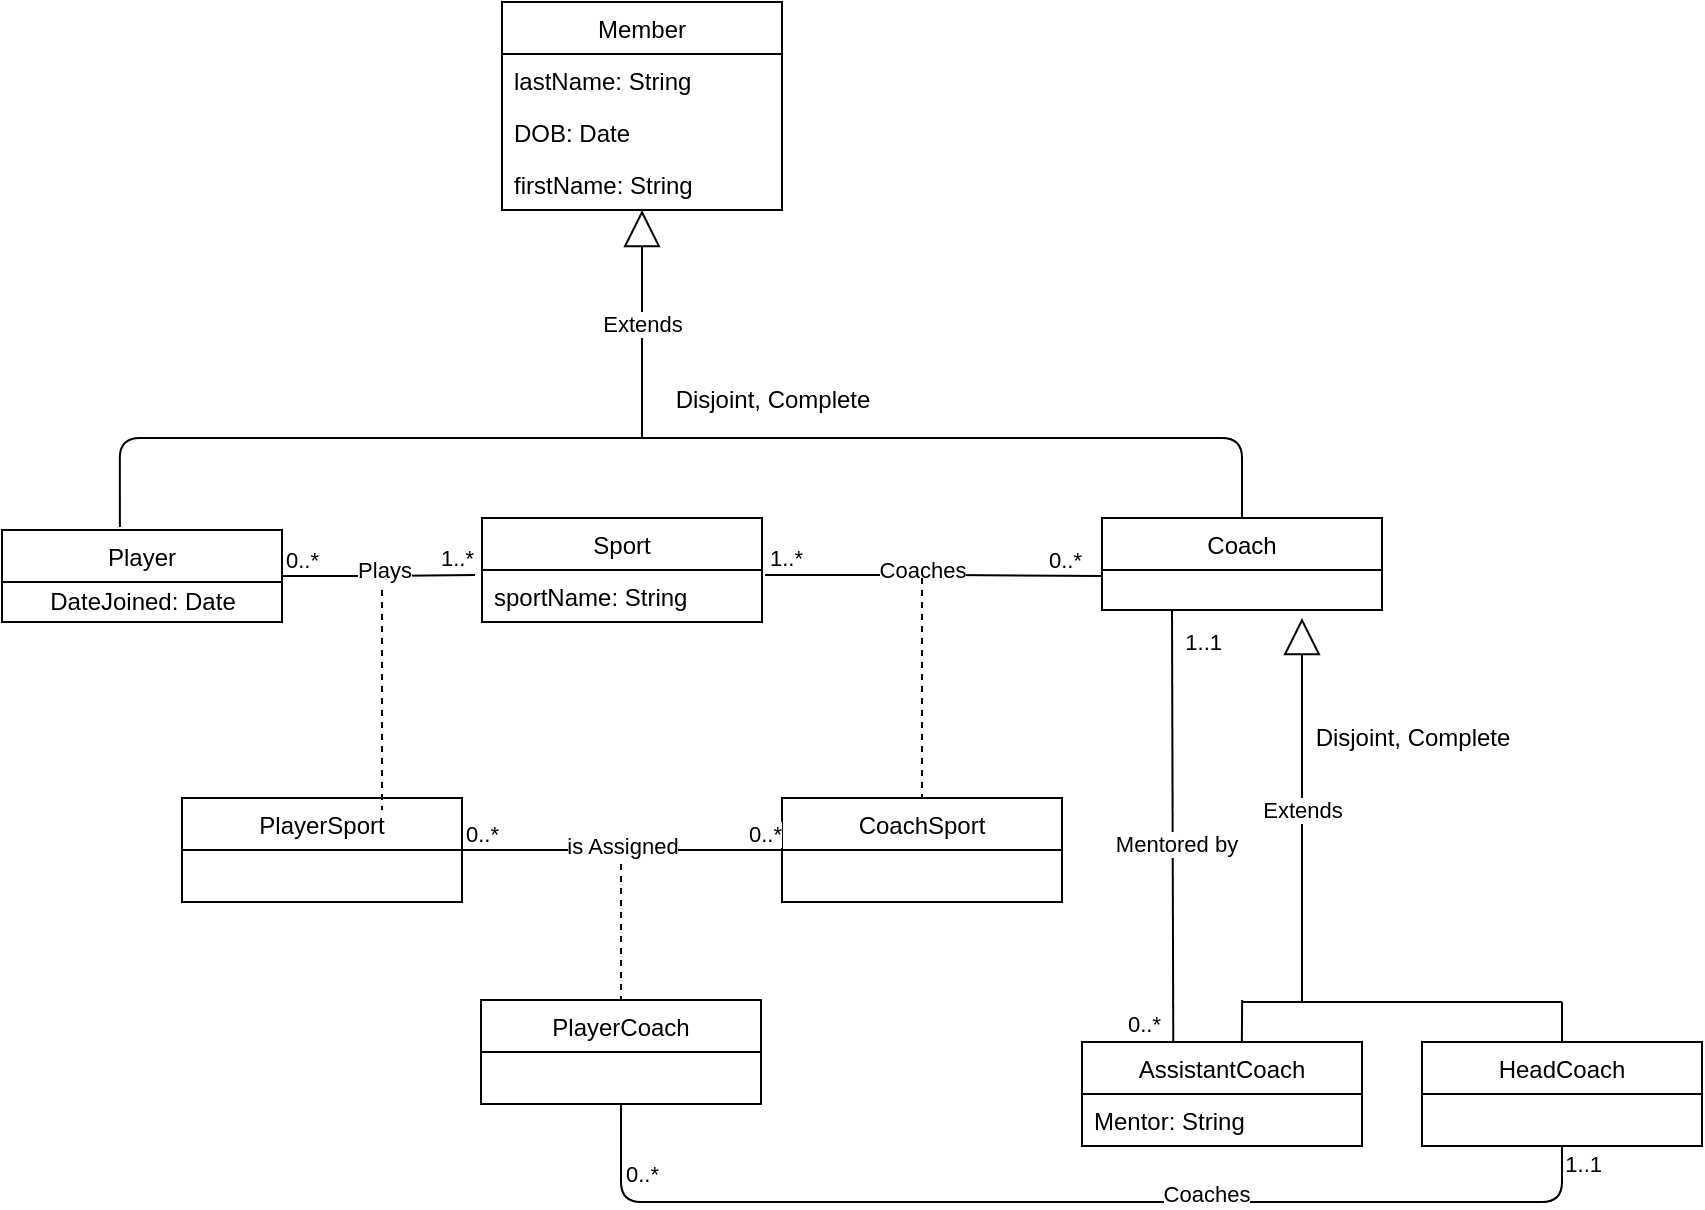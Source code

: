 <mxfile version="14.8.3" type="device" pages="2"><diagram id="JBbuw2YpMCvFYyQPXxIi" name="UML"><mxGraphModel dx="1278" dy="3821" grid="1" gridSize="10" guides="1" tooltips="1" connect="1" arrows="1" fold="1" page="1" pageScale="1" pageWidth="850" pageHeight="1100" math="0" shadow="0"><root><mxCell id="0"/><mxCell id="1" parent="0"/><mxCell id="IirYnTzLugxbwCQY44t2-1" value="Member" style="swimlane;fontStyle=0;childLayout=stackLayout;horizontal=1;startSize=26;fillColor=none;horizontalStack=0;resizeParent=1;resizeParentMax=0;resizeLast=0;collapsible=1;marginBottom=0;" parent="1" vertex="1"><mxGeometry x="250" y="-3300" width="140" height="104" as="geometry"/></mxCell><mxCell id="IirYnTzLugxbwCQY44t2-2" value="lastName: String" style="text;strokeColor=none;fillColor=none;align=left;verticalAlign=top;spacingLeft=4;spacingRight=4;overflow=hidden;rotatable=0;points=[[0,0.5],[1,0.5]];portConstraint=eastwest;" parent="IirYnTzLugxbwCQY44t2-1" vertex="1"><mxGeometry y="26" width="140" height="26" as="geometry"/></mxCell><mxCell id="IirYnTzLugxbwCQY44t2-4" value="DOB: Date" style="text;strokeColor=none;fillColor=none;align=left;verticalAlign=top;spacingLeft=4;spacingRight=4;overflow=hidden;rotatable=0;points=[[0,0.5],[1,0.5]];portConstraint=eastwest;" parent="IirYnTzLugxbwCQY44t2-1" vertex="1"><mxGeometry y="52" width="140" height="26" as="geometry"/></mxCell><mxCell id="IirYnTzLugxbwCQY44t2-3" value="firstName: String" style="text;strokeColor=none;fillColor=none;align=left;verticalAlign=top;spacingLeft=4;spacingRight=4;overflow=hidden;rotatable=0;points=[[0,0.5],[1,0.5]];portConstraint=eastwest;" parent="IirYnTzLugxbwCQY44t2-1" vertex="1"><mxGeometry y="78" width="140" height="26" as="geometry"/></mxCell><mxCell id="IirYnTzLugxbwCQY44t2-5" value="Extends" style="endArrow=block;endSize=16;endFill=0;html=1;" parent="1" edge="1"><mxGeometry width="160" relative="1" as="geometry"><mxPoint x="320" y="-3082" as="sourcePoint"/><mxPoint x="320" y="-3196" as="targetPoint"/></mxGeometry></mxCell><mxCell id="IirYnTzLugxbwCQY44t2-6" value="Disjoint, Complete" style="text;html=1;align=center;verticalAlign=middle;resizable=0;points=[];autosize=1;strokeColor=none;" parent="1" vertex="1"><mxGeometry x="330" y="-3111" width="110" height="20" as="geometry"/></mxCell><mxCell id="IirYnTzLugxbwCQY44t2-7" value="Player" style="swimlane;fontStyle=0;childLayout=stackLayout;horizontal=1;startSize=26;fillColor=none;horizontalStack=0;resizeParent=1;resizeParentMax=0;resizeLast=0;collapsible=1;marginBottom=0;" parent="1" vertex="1"><mxGeometry y="-3036" width="140" height="46" as="geometry"/></mxCell><mxCell id="IirYnTzLugxbwCQY44t2-8" value="DateJoined: Date" style="text;html=1;align=center;verticalAlign=middle;resizable=0;points=[];autosize=1;" parent="IirYnTzLugxbwCQY44t2-7" vertex="1"><mxGeometry y="26" width="140" height="20" as="geometry"/></mxCell><mxCell id="IirYnTzLugxbwCQY44t2-9" value="Coach" style="swimlane;fontStyle=0;childLayout=stackLayout;horizontal=1;startSize=26;fillColor=none;horizontalStack=0;resizeParent=1;resizeParentMax=0;resizeLast=0;collapsible=1;marginBottom=0;" parent="1" vertex="1"><mxGeometry x="550" y="-3042" width="140" height="46" as="geometry"/></mxCell><mxCell id="IirYnTzLugxbwCQY44t2-10" value="AssistantCoach" style="swimlane;fontStyle=0;childLayout=stackLayout;horizontal=1;startSize=26;fillColor=none;horizontalStack=0;resizeParent=1;resizeParentMax=0;resizeLast=0;collapsible=1;marginBottom=0;" parent="1" vertex="1"><mxGeometry x="540" y="-2780" width="140" height="52" as="geometry"><mxRectangle x="540" y="-2750" width="120" height="26" as="alternateBounds"/></mxGeometry></mxCell><mxCell id="IirYnTzLugxbwCQY44t2-11" value="Mentor: String" style="text;strokeColor=none;fillColor=none;align=left;verticalAlign=top;spacingLeft=4;spacingRight=4;overflow=hidden;rotatable=0;points=[[0,0.5],[1,0.5]];portConstraint=eastwest;" parent="IirYnTzLugxbwCQY44t2-10" vertex="1"><mxGeometry y="26" width="140" height="26" as="geometry"/></mxCell><mxCell id="IirYnTzLugxbwCQY44t2-17" value="" style="endArrow=none;html=1;edgeStyle=orthogonalEdgeStyle;entryX=0.5;entryY=0;entryDx=0;entryDy=0;exitX=0.421;exitY=-0.032;exitDx=0;exitDy=0;exitPerimeter=0;" parent="1" source="IirYnTzLugxbwCQY44t2-7" target="IirYnTzLugxbwCQY44t2-9" edge="1"><mxGeometry relative="1" as="geometry"><mxPoint x="220" y="-3082" as="sourcePoint"/><mxPoint x="380" y="-3082" as="targetPoint"/><Array as="points"><mxPoint x="59" y="-3082"/><mxPoint x="620" y="-3082"/></Array></mxGeometry></mxCell><mxCell id="IirYnTzLugxbwCQY44t2-20" value="Sport" style="swimlane;fontStyle=0;childLayout=stackLayout;horizontal=1;startSize=26;fillColor=none;horizontalStack=0;resizeParent=1;resizeParentMax=0;resizeLast=0;collapsible=1;marginBottom=0;" parent="1" vertex="1"><mxGeometry x="240" y="-3042" width="140" height="52" as="geometry"/></mxCell><mxCell id="IirYnTzLugxbwCQY44t2-23" value="sportName: String" style="text;strokeColor=none;fillColor=none;align=left;verticalAlign=top;spacingLeft=4;spacingRight=4;overflow=hidden;rotatable=0;points=[[0,0.5],[1,0.5]];portConstraint=eastwest;" parent="IirYnTzLugxbwCQY44t2-20" vertex="1"><mxGeometry y="26" width="140" height="26" as="geometry"/></mxCell><mxCell id="IirYnTzLugxbwCQY44t2-24" value="" style="endArrow=none;html=1;edgeStyle=orthogonalEdgeStyle;exitX=1;exitY=0.5;exitDx=0;exitDy=0;entryX=-0.025;entryY=0.096;entryDx=0;entryDy=0;entryPerimeter=0;" parent="1" source="IirYnTzLugxbwCQY44t2-7" target="IirYnTzLugxbwCQY44t2-23" edge="1"><mxGeometry relative="1" as="geometry"><mxPoint x="80" y="-3002" as="sourcePoint"/><mxPoint x="240" y="-3002" as="targetPoint"/></mxGeometry></mxCell><mxCell id="IirYnTzLugxbwCQY44t2-25" value="0..*" style="edgeLabel;resizable=0;html=1;align=left;verticalAlign=bottom;" parent="IirYnTzLugxbwCQY44t2-24" connectable="0" vertex="1"><mxGeometry x="-1" relative="1" as="geometry"/></mxCell><mxCell id="IirYnTzLugxbwCQY44t2-26" value="1..*" style="edgeLabel;resizable=0;html=1;align=right;verticalAlign=bottom;" parent="IirYnTzLugxbwCQY44t2-24" connectable="0" vertex="1"><mxGeometry x="1" relative="1" as="geometry"/></mxCell><mxCell id="IirYnTzLugxbwCQY44t2-27" value="Plays" style="edgeLabel;html=1;align=center;verticalAlign=middle;resizable=0;points=[];" parent="IirYnTzLugxbwCQY44t2-24" vertex="1" connectable="0"><mxGeometry x="-0.169" y="-2" relative="1" as="geometry"><mxPoint x="10" y="-5" as="offset"/></mxGeometry></mxCell><mxCell id="IirYnTzLugxbwCQY44t2-28" value="" style="endArrow=none;html=1;edgeStyle=orthogonalEdgeStyle;exitX=1.011;exitY=0.096;exitDx=0;exitDy=0;exitPerimeter=0;" parent="1" source="IirYnTzLugxbwCQY44t2-23" edge="1"><mxGeometry relative="1" as="geometry"><mxPoint x="380" y="-3017.5" as="sourcePoint"/><mxPoint x="550" y="-3013" as="targetPoint"/><Array as="points"><mxPoint x="465" y="-3013"/><mxPoint x="550" y="-3013"/></Array></mxGeometry></mxCell><mxCell id="IirYnTzLugxbwCQY44t2-29" value="1..*" style="edgeLabel;resizable=0;html=1;align=left;verticalAlign=bottom;" parent="IirYnTzLugxbwCQY44t2-28" connectable="0" vertex="1"><mxGeometry x="-1" relative="1" as="geometry"/></mxCell><mxCell id="IirYnTzLugxbwCQY44t2-30" value="0..*" style="edgeLabel;resizable=0;html=1;align=right;verticalAlign=bottom;" parent="IirYnTzLugxbwCQY44t2-28" connectable="0" vertex="1"><mxGeometry x="1" relative="1" as="geometry"><mxPoint x="-10" as="offset"/></mxGeometry></mxCell><mxCell id="IirYnTzLugxbwCQY44t2-31" value="Coaches" style="edgeLabel;html=1;align=center;verticalAlign=middle;resizable=0;points=[];" parent="IirYnTzLugxbwCQY44t2-28" vertex="1" connectable="0"><mxGeometry x="-0.169" y="-2" relative="1" as="geometry"><mxPoint x="8" y="-5" as="offset"/></mxGeometry></mxCell><mxCell id="IirYnTzLugxbwCQY44t2-32" value="PlayerSport" style="swimlane;fontStyle=0;childLayout=stackLayout;horizontal=1;startSize=26;fillColor=none;horizontalStack=0;resizeParent=1;resizeParentMax=0;resizeLast=0;collapsible=1;marginBottom=0;" parent="1" vertex="1"><mxGeometry x="90" y="-2902" width="140" height="52" as="geometry"/></mxCell><mxCell id="IirYnTzLugxbwCQY44t2-41" value="" style="endArrow=none;endSize=12;dashed=1;html=1;endFill=0;" parent="1" edge="1"><mxGeometry width="160" relative="1" as="geometry"><mxPoint x="190" y="-3006" as="sourcePoint"/><mxPoint x="190" y="-2896" as="targetPoint"/><Array as="points"><mxPoint x="190" y="-2956"/></Array></mxGeometry></mxCell><mxCell id="IirYnTzLugxbwCQY44t2-42" value="" style="endArrow=none;endSize=12;dashed=1;html=1;entryX=0.5;entryY=0;entryDx=0;entryDy=0;endFill=0;" parent="1" target="IirYnTzLugxbwCQY44t2-43" edge="1"><mxGeometry width="160" relative="1" as="geometry"><mxPoint x="460" y="-3012" as="sourcePoint"/><mxPoint x="460" y="-2902" as="targetPoint"/></mxGeometry></mxCell><mxCell id="IirYnTzLugxbwCQY44t2-43" value="CoachSport" style="swimlane;fontStyle=0;childLayout=stackLayout;horizontal=1;startSize=26;fillColor=none;horizontalStack=0;resizeParent=1;resizeParentMax=0;resizeLast=0;collapsible=1;marginBottom=0;" parent="1" vertex="1"><mxGeometry x="390" y="-2902" width="140" height="52" as="geometry"/></mxCell><mxCell id="IirYnTzLugxbwCQY44t2-47" value="" style="endArrow=none;html=1;edgeStyle=orthogonalEdgeStyle;exitX=1;exitY=0.5;exitDx=0;exitDy=0;entryX=0;entryY=0.5;entryDx=0;entryDy=0;" parent="1" source="IirYnTzLugxbwCQY44t2-32" target="IirYnTzLugxbwCQY44t2-43" edge="1"><mxGeometry relative="1" as="geometry"><mxPoint x="230" y="-2876.5" as="sourcePoint"/><mxPoint x="390" y="-2876.5" as="targetPoint"/></mxGeometry></mxCell><mxCell id="IirYnTzLugxbwCQY44t2-48" value="0..*" style="edgeLabel;resizable=0;html=1;align=left;verticalAlign=bottom;" parent="IirYnTzLugxbwCQY44t2-47" connectable="0" vertex="1"><mxGeometry x="-1" relative="1" as="geometry"/></mxCell><mxCell id="IirYnTzLugxbwCQY44t2-49" value="0..*" style="edgeLabel;resizable=0;html=1;align=right;verticalAlign=bottom;" parent="IirYnTzLugxbwCQY44t2-47" connectable="0" vertex="1"><mxGeometry x="1" relative="1" as="geometry"/></mxCell><mxCell id="sBUS2--PEH7arMJvI78n-2" value="is Assigned" style="edgeLabel;html=1;align=center;verticalAlign=middle;resizable=0;points=[];" parent="IirYnTzLugxbwCQY44t2-47" connectable="0" vertex="1"><mxGeometry x="-0.122" y="2" relative="1" as="geometry"><mxPoint x="10" as="offset"/></mxGeometry></mxCell><mxCell id="IirYnTzLugxbwCQY44t2-51" value="" style="endArrow=none;endSize=12;dashed=1;html=1;entryX=0.5;entryY=0;entryDx=0;entryDy=0;endFill=0;" parent="1" target="IirYnTzLugxbwCQY44t2-52" edge="1"><mxGeometry width="160" relative="1" as="geometry"><mxPoint x="309.5" y="-2869" as="sourcePoint"/><mxPoint x="309.5" y="-2749" as="targetPoint"/></mxGeometry></mxCell><mxCell id="IirYnTzLugxbwCQY44t2-52" value="PlayerCoach" style="swimlane;fontStyle=0;childLayout=stackLayout;horizontal=1;startSize=26;fillColor=none;horizontalStack=0;resizeParent=1;resizeParentMax=0;resizeLast=0;collapsible=1;marginBottom=0;" parent="1" vertex="1"><mxGeometry x="239.5" y="-2801" width="140" height="52" as="geometry"/></mxCell><mxCell id="IirYnTzLugxbwCQY44t2-56" value="" style="endArrow=none;html=1;edgeStyle=orthogonalEdgeStyle;entryX=0.25;entryY=1;entryDx=0;entryDy=0;exitX=0.326;exitY=-0.001;exitDx=0;exitDy=0;exitPerimeter=0;" parent="1" source="IirYnTzLugxbwCQY44t2-10" target="IirYnTzLugxbwCQY44t2-9" edge="1"><mxGeometry relative="1" as="geometry"><mxPoint x="480" y="-2842" as="sourcePoint"/><mxPoint x="640" y="-2842" as="targetPoint"/><Array as="points"><mxPoint x="585" y="-2780"/></Array></mxGeometry></mxCell><mxCell id="IirYnTzLugxbwCQY44t2-57" value="0..*" style="edgeLabel;resizable=0;html=1;align=left;verticalAlign=bottom;" parent="IirYnTzLugxbwCQY44t2-56" connectable="0" vertex="1"><mxGeometry x="-1" relative="1" as="geometry"><mxPoint x="-25" as="offset"/></mxGeometry></mxCell><mxCell id="IirYnTzLugxbwCQY44t2-58" value="1..1" style="edgeLabel;resizable=0;html=1;align=right;verticalAlign=bottom;" parent="IirYnTzLugxbwCQY44t2-56" connectable="0" vertex="1"><mxGeometry x="1" relative="1" as="geometry"><mxPoint x="25" y="24" as="offset"/></mxGeometry></mxCell><mxCell id="IirYnTzLugxbwCQY44t2-59" value="Mentored by" style="edgeLabel;html=1;align=center;verticalAlign=middle;resizable=0;points=[];" parent="IirYnTzLugxbwCQY44t2-56" vertex="1" connectable="0"><mxGeometry x="-0.08" y="-2" relative="1" as="geometry"><mxPoint as="offset"/></mxGeometry></mxCell><mxCell id="IirYnTzLugxbwCQY44t2-60" value="Extends" style="endArrow=block;endSize=16;endFill=0;html=1;" parent="1" edge="1"><mxGeometry width="160" relative="1" as="geometry"><mxPoint x="650" y="-2800" as="sourcePoint"/><mxPoint x="650" y="-2992" as="targetPoint"/></mxGeometry></mxCell><mxCell id="IirYnTzLugxbwCQY44t2-61" value="Disjoint, Complete" style="text;html=1;align=center;verticalAlign=middle;resizable=0;points=[];autosize=1;strokeColor=none;" parent="1" vertex="1"><mxGeometry x="650" y="-2942" width="110" height="20" as="geometry"/></mxCell><mxCell id="obLKy45Imb8MVC5ckEGP-1" value="HeadCoach" style="swimlane;fontStyle=0;childLayout=stackLayout;horizontal=1;startSize=26;fillColor=none;horizontalStack=0;resizeParent=1;resizeParentMax=0;resizeLast=0;collapsible=1;marginBottom=0;" parent="1" vertex="1"><mxGeometry x="710" y="-2780" width="140" height="52" as="geometry"/></mxCell><mxCell id="obLKy45Imb8MVC5ckEGP-7" value="" style="endArrow=none;html=1;" parent="1" edge="1"><mxGeometry width="50" height="50" relative="1" as="geometry"><mxPoint x="780" y="-2780" as="sourcePoint"/><mxPoint x="780" y="-2800" as="targetPoint"/><Array as="points"/></mxGeometry></mxCell><mxCell id="obLKy45Imb8MVC5ckEGP-8" value="" style="endArrow=none;html=1;exitX=0.569;exitY=-0.007;exitDx=0;exitDy=0;exitPerimeter=0;" parent="1" edge="1"><mxGeometry width="50" height="50" relative="1" as="geometry"><mxPoint x="619.93" y="-2780.364" as="sourcePoint"/><mxPoint x="620.07" y="-2801" as="targetPoint"/></mxGeometry></mxCell><mxCell id="obLKy45Imb8MVC5ckEGP-9" value="" style="endArrow=none;html=1;" parent="1" edge="1"><mxGeometry width="50" height="50" relative="1" as="geometry"><mxPoint x="620" y="-2800" as="sourcePoint"/><mxPoint x="780" y="-2800" as="targetPoint"/></mxGeometry></mxCell><mxCell id="obLKy45Imb8MVC5ckEGP-13" value="" style="endArrow=none;html=1;edgeStyle=orthogonalEdgeStyle;exitX=0.5;exitY=1;exitDx=0;exitDy=0;entryX=0.5;entryY=1;entryDx=0;entryDy=0;" parent="1" source="IirYnTzLugxbwCQY44t2-52" target="obLKy45Imb8MVC5ckEGP-1" edge="1"><mxGeometry relative="1" as="geometry"><mxPoint x="290" y="-2660" as="sourcePoint"/><mxPoint x="450" y="-2660" as="targetPoint"/><Array as="points"><mxPoint x="309" y="-2700"/><mxPoint x="780" y="-2700"/></Array></mxGeometry></mxCell><mxCell id="obLKy45Imb8MVC5ckEGP-14" value="0..*" style="edgeLabel;resizable=0;html=1;align=left;verticalAlign=bottom;" parent="obLKy45Imb8MVC5ckEGP-13" connectable="0" vertex="1"><mxGeometry x="-1" relative="1" as="geometry"><mxPoint y="43" as="offset"/></mxGeometry></mxCell><mxCell id="obLKy45Imb8MVC5ckEGP-15" value="1..1" style="edgeLabel;resizable=0;html=1;align=right;verticalAlign=bottom;" parent="obLKy45Imb8MVC5ckEGP-13" connectable="0" vertex="1"><mxGeometry x="1" relative="1" as="geometry"><mxPoint x="20" y="17" as="offset"/></mxGeometry></mxCell><mxCell id="XAi1jfGa50PBiHU_4qsI-1" value="Coaches" style="edgeLabel;html=1;align=center;verticalAlign=middle;resizable=0;points=[];" parent="obLKy45Imb8MVC5ckEGP-13" vertex="1" connectable="0"><mxGeometry x="0.242" y="4" relative="1" as="geometry"><mxPoint x="1" as="offset"/></mxGeometry></mxCell></root></mxGraphModel></diagram><diagram id="CiMgV6aJUHuMqCqrIeJ2" name="RS"><mxGraphModel dx="119" dy="54" grid="1" gridSize="10" guides="1" tooltips="1" connect="1" arrows="1" fold="1" page="1" pageScale="1" pageWidth="850" pageHeight="1100" math="0" shadow="0"><root><mxCell id="-qPNO3Qb1UVJJIY3j-Tb-0"/><mxCell id="-qPNO3Qb1UVJJIY3j-Tb-1" parent="-qPNO3Qb1UVJJIY3j-Tb-0"/><mxCell id="-qPNO3Qb1UVJJIY3j-Tb-2" value="MemberID" style="html=1;" parent="-qPNO3Qb1UVJJIY3j-Tb-1" vertex="1"><mxGeometry x="233" width="70" height="30" as="geometry"/></mxCell><mxCell id="-qPNO3Qb1UVJJIY3j-Tb-3" value="Member" style="text;html=1;align=center;verticalAlign=middle;resizable=0;points=[];autosize=1;strokeColor=none;" parent="-qPNO3Qb1UVJJIY3j-Tb-1" vertex="1"><mxGeometry x="173" y="5" width="60" height="20" as="geometry"/></mxCell><mxCell id="-qPNO3Qb1UVJJIY3j-Tb-4" value="lastName" style="html=1;" parent="-qPNO3Qb1UVJJIY3j-Tb-1" vertex="1"><mxGeometry x="303" width="70" height="30" as="geometry"/></mxCell><mxCell id="-qPNO3Qb1UVJJIY3j-Tb-5" value="firstName" style="html=1;" parent="-qPNO3Qb1UVJJIY3j-Tb-1" vertex="1"><mxGeometry x="373" width="70" height="30" as="geometry"/></mxCell><mxCell id="-qPNO3Qb1UVJJIY3j-Tb-6" value="DOB" style="html=1;" parent="-qPNO3Qb1UVJJIY3j-Tb-1" vertex="1"><mxGeometry x="443" width="70" height="30" as="geometry"/></mxCell><mxCell id="m47vidLv6jRlOSBePuAD-29" style="edgeStyle=orthogonalEdgeStyle;rounded=0;orthogonalLoop=1;jettySize=auto;html=1;entryX=0.5;entryY=0;entryDx=0;entryDy=0;endArrow=none;endFill=0;" parent="-qPNO3Qb1UVJJIY3j-Tb-1" source="-qPNO3Qb1UVJJIY3j-Tb-7" target="k9j7B7YmjSmR6gIoH_He-6" edge="1"><mxGeometry relative="1" as="geometry"/></mxCell><mxCell id="m47vidLv6jRlOSBePuAD-39" value="extends" style="edgeLabel;html=1;align=center;verticalAlign=middle;resizable=0;points=[];" parent="m47vidLv6jRlOSBePuAD-29" vertex="1" connectable="0"><mxGeometry x="-0.038" y="4" relative="1" as="geometry"><mxPoint as="offset"/></mxGeometry></mxCell><mxCell id="m47vidLv6jRlOSBePuAD-40" value="1..1" style="edgeLabel;html=1;align=center;verticalAlign=middle;resizable=0;points=[];" parent="m47vidLv6jRlOSBePuAD-29" vertex="1" connectable="0"><mxGeometry x="-0.855" relative="1" as="geometry"><mxPoint as="offset"/></mxGeometry></mxCell><mxCell id="m47vidLv6jRlOSBePuAD-41" value="0..*" style="edgeLabel;html=1;align=center;verticalAlign=middle;resizable=0;points=[];" parent="m47vidLv6jRlOSBePuAD-29" vertex="1" connectable="0"><mxGeometry x="0.906" y="-3" relative="1" as="geometry"><mxPoint as="offset"/></mxGeometry></mxCell><mxCell id="m47vidLv6jRlOSBePuAD-30" style="edgeStyle=orthogonalEdgeStyle;rounded=0;orthogonalLoop=1;jettySize=auto;html=1;exitX=1;exitY=0.5;exitDx=0;exitDy=0;entryX=0.5;entryY=0;entryDx=0;entryDy=0;endArrow=none;endFill=0;" parent="-qPNO3Qb1UVJJIY3j-Tb-1" source="-qPNO3Qb1UVJJIY3j-Tb-7" target="k9j7B7YmjSmR6gIoH_He-9" edge="1"><mxGeometry relative="1" as="geometry"><Array as="points"><mxPoint x="733" y="45"/></Array></mxGeometry></mxCell><mxCell id="m47vidLv6jRlOSBePuAD-42" value="1..1" style="edgeLabel;html=1;align=center;verticalAlign=middle;resizable=0;points=[];" parent="m47vidLv6jRlOSBePuAD-30" vertex="1" connectable="0"><mxGeometry x="-0.718" y="1" relative="1" as="geometry"><mxPoint as="offset"/></mxGeometry></mxCell><mxCell id="m47vidLv6jRlOSBePuAD-43" value="extends" style="edgeLabel;html=1;align=center;verticalAlign=middle;resizable=0;points=[];" parent="m47vidLv6jRlOSBePuAD-30" vertex="1" connectable="0"><mxGeometry x="0.076" y="3" relative="1" as="geometry"><mxPoint x="-24" as="offset"/></mxGeometry></mxCell><mxCell id="-qPNO3Qb1UVJJIY3j-Tb-7" value="PK" style="html=1;fillColor=#fff2cc;strokeColor=#d6b656;" parent="-qPNO3Qb1UVJJIY3j-Tb-1" vertex="1"><mxGeometry x="233" y="30" width="70" height="30" as="geometry"/></mxCell><mxCell id="k9j7B7YmjSmR6gIoH_He-0" value="Player" style="text;html=1;align=center;verticalAlign=middle;resizable=0;points=[];autosize=1;strokeColor=none;" parent="-qPNO3Qb1UVJJIY3j-Tb-1" vertex="1"><mxGeometry x="18" y="125" width="50" height="20" as="geometry"/></mxCell><mxCell id="k9j7B7YmjSmR6gIoH_He-1" value="PlayerID" style="html=1;" parent="-qPNO3Qb1UVJJIY3j-Tb-1" vertex="1"><mxGeometry x="68" y="145" width="70" height="30" as="geometry"/></mxCell><mxCell id="k9j7B7YmjSmR6gIoH_He-2" value="DateJoined" style="html=1;" parent="-qPNO3Qb1UVJJIY3j-Tb-1" vertex="1"><mxGeometry x="138" y="145" width="70" height="30" as="geometry"/></mxCell><mxCell id="m47vidLv6jRlOSBePuAD-31" style="edgeStyle=orthogonalEdgeStyle;rounded=0;orthogonalLoop=1;jettySize=auto;html=1;entryX=0.5;entryY=0;entryDx=0;entryDy=0;endArrow=none;endFill=0;" parent="-qPNO3Qb1UVJJIY3j-Tb-1" source="k9j7B7YmjSmR6gIoH_He-5" target="m47vidLv6jRlOSBePuAD-2" edge="1"><mxGeometry relative="1" as="geometry"/></mxCell><mxCell id="m47vidLv6jRlOSBePuAD-50" value="Plays in" style="edgeLabel;html=1;align=center;verticalAlign=middle;resizable=0;points=[];" parent="m47vidLv6jRlOSBePuAD-31" vertex="1" connectable="0"><mxGeometry x="-0.133" y="-1" relative="1" as="geometry"><mxPoint as="offset"/></mxGeometry></mxCell><mxCell id="k9j7B7YmjSmR6gIoH_He-5" value="PK" style="html=1;fillColor=#fff2cc;strokeColor=#d6b656;" parent="-qPNO3Qb1UVJJIY3j-Tb-1" vertex="1"><mxGeometry x="68" y="175" width="70" height="30" as="geometry"/></mxCell><mxCell id="k9j7B7YmjSmR6gIoH_He-6" value="FK" style="html=1;fillColor=#dae8fc;strokeColor=#6c8ebf;" parent="-qPNO3Qb1UVJJIY3j-Tb-1" vertex="1"><mxGeometry x="68" y="115" width="70" height="30" as="geometry"/></mxCell><mxCell id="k9j7B7YmjSmR6gIoH_He-8" value="CoachID" style="html=1;" parent="-qPNO3Qb1UVJJIY3j-Tb-1" vertex="1"><mxGeometry x="698" y="145" width="70" height="30" as="geometry"/></mxCell><mxCell id="k9j7B7YmjSmR6gIoH_He-9" value="FK" style="html=1;fillColor=#dae8fc;strokeColor=#6c8ebf;" parent="-qPNO3Qb1UVJJIY3j-Tb-1" vertex="1"><mxGeometry x="698" y="115" width="70" height="30" as="geometry"/></mxCell><mxCell id="m47vidLv6jRlOSBePuAD-34" style="edgeStyle=orthogonalEdgeStyle;rounded=0;orthogonalLoop=1;jettySize=auto;html=1;endArrow=none;endFill=0;" parent="-qPNO3Qb1UVJJIY3j-Tb-1" source="k9j7B7YmjSmR6gIoH_He-10" target="m47vidLv6jRlOSBePuAD-19" edge="1"><mxGeometry relative="1" as="geometry"><Array as="points"><mxPoint x="618" y="190"/><mxPoint x="618" y="300"/><mxPoint x="563" y="300"/></Array></mxGeometry></mxCell><mxCell id="m47vidLv6jRlOSBePuAD-54" value="instructs" style="edgeLabel;html=1;align=center;verticalAlign=middle;resizable=0;points=[];" parent="m47vidLv6jRlOSBePuAD-34" vertex="1" connectable="0"><mxGeometry x="-0.157" relative="1" as="geometry"><mxPoint as="offset"/></mxGeometry></mxCell><mxCell id="m47vidLv6jRlOSBePuAD-35" style="edgeStyle=orthogonalEdgeStyle;rounded=0;orthogonalLoop=1;jettySize=auto;html=1;entryX=0.5;entryY=0;entryDx=0;entryDy=0;endArrow=none;endFill=0;exitX=0.25;exitY=1;exitDx=0;exitDy=0;" parent="-qPNO3Qb1UVJJIY3j-Tb-1" source="k9j7B7YmjSmR6gIoH_He-10" target="m47vidLv6jRlOSBePuAD-25" edge="1"><mxGeometry relative="1" as="geometry"><Array as="points"><mxPoint x="715" y="360"/><mxPoint x="683" y="360"/></Array></mxGeometry></mxCell><mxCell id="m47vidLv6jRlOSBePuAD-55" value="is a" style="edgeLabel;html=1;align=center;verticalAlign=middle;resizable=0;points=[];" parent="m47vidLv6jRlOSBePuAD-35" vertex="1" connectable="0"><mxGeometry x="-0.639" y="-3" relative="1" as="geometry"><mxPoint x="5" y="19" as="offset"/></mxGeometry></mxCell><mxCell id="m47vidLv6jRlOSBePuAD-36" style="edgeStyle=orthogonalEdgeStyle;rounded=0;orthogonalLoop=1;jettySize=auto;html=1;entryX=0.5;entryY=0;entryDx=0;entryDy=0;endArrow=none;endFill=0;startArrow=none;" parent="-qPNO3Qb1UVJJIY3j-Tb-1" source="m47vidLv6jRlOSBePuAD-56" target="m47vidLv6jRlOSBePuAD-28" edge="1"><mxGeometry relative="1" as="geometry"><Array as="points"><mxPoint x="733" y="400"/></Array></mxGeometry></mxCell><mxCell id="sOxT6RtNkZVAmhPF2Ox7-5" style="edgeStyle=orthogonalEdgeStyle;rounded=0;orthogonalLoop=1;jettySize=auto;html=1;entryX=0.5;entryY=0;entryDx=0;entryDy=0;startArrow=none;startFill=0;endArrow=none;endFill=0;exitX=0.75;exitY=1;exitDx=0;exitDy=0;" parent="-qPNO3Qb1UVJJIY3j-Tb-1" source="k9j7B7YmjSmR6gIoH_He-10" target="sOxT6RtNkZVAmhPF2Ox7-4" edge="1"><mxGeometry relative="1" as="geometry"><Array as="points"><mxPoint x="751" y="270"/><mxPoint x="798" y="270"/><mxPoint x="798" y="550"/></Array><mxPoint x="798" y="270" as="sourcePoint"/></mxGeometry></mxCell><mxCell id="k9j7B7YmjSmR6gIoH_He-10" value="PK" style="html=1;fillColor=#fff2cc;strokeColor=#d6b656;" parent="-qPNO3Qb1UVJJIY3j-Tb-1" vertex="1"><mxGeometry x="698" y="175" width="70" height="30" as="geometry"/></mxCell><mxCell id="k9j7B7YmjSmR6gIoH_He-11" value="Sport" style="text;html=1;align=center;verticalAlign=middle;resizable=0;points=[];autosize=1;" parent="-qPNO3Qb1UVJJIY3j-Tb-1" vertex="1"><mxGeometry x="428" y="85" width="40" height="20" as="geometry"/></mxCell><mxCell id="k9j7B7YmjSmR6gIoH_He-12" value="sportName" style="html=1;" parent="-qPNO3Qb1UVJJIY3j-Tb-1" vertex="1"><mxGeometry x="478" y="80" width="70" height="30" as="geometry"/></mxCell><mxCell id="m47vidLv6jRlOSBePuAD-32" style="edgeStyle=orthogonalEdgeStyle;rounded=0;orthogonalLoop=1;jettySize=auto;html=1;endArrow=none;endFill=0;exitX=0;exitY=0.5;exitDx=0;exitDy=0;" parent="-qPNO3Qb1UVJJIY3j-Tb-1" source="k9j7B7YmjSmR6gIoH_He-13" target="m47vidLv6jRlOSBePuAD-4" edge="1"><mxGeometry relative="1" as="geometry"><Array as="points"><mxPoint x="243" y="125"/></Array></mxGeometry></mxCell><mxCell id="m47vidLv6jRlOSBePuAD-49" value="is assigned" style="edgeLabel;html=1;align=center;verticalAlign=middle;resizable=0;points=[];" parent="m47vidLv6jRlOSBePuAD-32" vertex="1" connectable="0"><mxGeometry x="0.24" relative="1" as="geometry"><mxPoint x="77" as="offset"/></mxGeometry></mxCell><mxCell id="m47vidLv6jRlOSBePuAD-33" style="edgeStyle=orthogonalEdgeStyle;rounded=0;orthogonalLoop=1;jettySize=auto;html=1;endArrow=none;endFill=0;entryX=0.75;entryY=0;entryDx=0;entryDy=0;" parent="-qPNO3Qb1UVJJIY3j-Tb-1" target="m47vidLv6jRlOSBePuAD-20" edge="1"><mxGeometry relative="1" as="geometry"><Array as="points"><mxPoint x="511" y="140"/><mxPoint x="511" y="250"/></Array><mxPoint x="511" y="140" as="sourcePoint"/></mxGeometry></mxCell><mxCell id="m47vidLv6jRlOSBePuAD-53" value="has" style="edgeLabel;html=1;align=center;verticalAlign=middle;resizable=0;points=[];" parent="m47vidLv6jRlOSBePuAD-33" vertex="1" connectable="0"><mxGeometry x="0.258" y="-3" relative="1" as="geometry"><mxPoint y="-25" as="offset"/></mxGeometry></mxCell><mxCell id="k9j7B7YmjSmR6gIoH_He-13" value="PK" style="html=1;fillColor=#fff2cc;strokeColor=#d6b656;" parent="-qPNO3Qb1UVJJIY3j-Tb-1" vertex="1"><mxGeometry x="478" y="110" width="70" height="30" as="geometry"/></mxCell><mxCell id="k9j7B7YmjSmR6gIoH_He-14" value="PlayerSport" style="text;html=1;align=center;verticalAlign=middle;resizable=0;points=[];autosize=1;strokeColor=none;" parent="-qPNO3Qb1UVJJIY3j-Tb-1" vertex="1"><mxGeometry x="18" y="310" width="80" height="20" as="geometry"/></mxCell><mxCell id="m47vidLv6jRlOSBePuAD-0" value="PlayerID" style="html=1;" parent="-qPNO3Qb1UVJJIY3j-Tb-1" vertex="1"><mxGeometry x="138" y="330" width="70" height="30" as="geometry"/></mxCell><mxCell id="m47vidLv6jRlOSBePuAD-37" style="edgeStyle=orthogonalEdgeStyle;rounded=0;orthogonalLoop=1;jettySize=auto;html=1;entryX=0.5;entryY=0;entryDx=0;entryDy=0;startArrow=none;startFill=0;endArrow=none;endFill=0;" parent="-qPNO3Qb1UVJJIY3j-Tb-1" source="m47vidLv6jRlOSBePuAD-1" target="m47vidLv6jRlOSBePuAD-12" edge="1"><mxGeometry relative="1" as="geometry"/></mxCell><mxCell id="R5XlQF9n-fgDUuAxFD7C-0" value="is assigned" style="edgeLabel;html=1;align=center;verticalAlign=middle;resizable=0;points=[];" parent="m47vidLv6jRlOSBePuAD-37" connectable="0" vertex="1"><mxGeometry x="-0.088" y="1" relative="1" as="geometry"><mxPoint x="5" as="offset"/></mxGeometry></mxCell><mxCell id="m47vidLv6jRlOSBePuAD-1" value="PK" style="html=1;fillColor=#fff2cc;strokeColor=#d6b656;" parent="-qPNO3Qb1UVJJIY3j-Tb-1" vertex="1"><mxGeometry x="138" y="360" width="140" height="30" as="geometry"/></mxCell><mxCell id="m47vidLv6jRlOSBePuAD-2" value="FK" style="html=1;fillColor=#dae8fc;strokeColor=#6c8ebf;" parent="-qPNO3Qb1UVJJIY3j-Tb-1" vertex="1"><mxGeometry x="138" y="300" width="70" height="30" as="geometry"/></mxCell><mxCell id="m47vidLv6jRlOSBePuAD-3" value="sportName" style="html=1;" parent="-qPNO3Qb1UVJJIY3j-Tb-1" vertex="1"><mxGeometry x="208" y="330" width="70" height="30" as="geometry"/></mxCell><mxCell id="m47vidLv6jRlOSBePuAD-4" value="FK" style="html=1;fillColor=#dae8fc;strokeColor=#6c8ebf;" parent="-qPNO3Qb1UVJJIY3j-Tb-1" vertex="1"><mxGeometry x="208" y="270" width="70" height="30" as="geometry"/></mxCell><mxCell id="m47vidLv6jRlOSBePuAD-6" value="PK" style="rounded=0;whiteSpace=wrap;html=1;fillColor=#fff2cc;strokeColor=#d6b656;" parent="-qPNO3Qb1UVJJIY3j-Tb-1" vertex="1"><mxGeometry x="205" y="562.5" width="213" height="30" as="geometry"/></mxCell><mxCell id="m47vidLv6jRlOSBePuAD-7" value="PlayerID" style="rounded=0;whiteSpace=wrap;html=1;" parent="-qPNO3Qb1UVJJIY3j-Tb-1" vertex="1"><mxGeometry x="205" y="532.5" width="70" height="30" as="geometry"/></mxCell><mxCell id="m47vidLv6jRlOSBePuAD-9" value="sport" style="rounded=0;whiteSpace=wrap;html=1;" parent="-qPNO3Qb1UVJJIY3j-Tb-1" vertex="1"><mxGeometry x="276.5" y="532.5" width="70" height="30" as="geometry"/></mxCell><mxCell id="m47vidLv6jRlOSBePuAD-10" value="CoachID" style="rounded=0;whiteSpace=wrap;html=1;" parent="-qPNO3Qb1UVJJIY3j-Tb-1" vertex="1"><mxGeometry x="346.5" y="532.5" width="70" height="30" as="geometry"/></mxCell><mxCell id="m47vidLv6jRlOSBePuAD-11" value="FK" style="rounded=0;whiteSpace=wrap;html=1;fillColor=#dae8fc;strokeColor=#6c8ebf;" parent="-qPNO3Qb1UVJJIY3j-Tb-1" vertex="1"><mxGeometry x="275" y="472.5" width="143.5" height="30" as="geometry"/></mxCell><mxCell id="m47vidLv6jRlOSBePuAD-12" value="FK" style="rounded=0;whiteSpace=wrap;html=1;fillColor=#dae8fc;strokeColor=#6c8ebf;" parent="-qPNO3Qb1UVJJIY3j-Tb-1" vertex="1"><mxGeometry x="191.5" y="442.5" width="151.5" height="30" as="geometry"/></mxCell><mxCell id="m47vidLv6jRlOSBePuAD-13" value="PlayerCoach" style="text;html=1;align=center;verticalAlign=middle;resizable=0;points=[];autosize=1;strokeColor=none;" parent="-qPNO3Qb1UVJJIY3j-Tb-1" vertex="1"><mxGeometry x="103" y="532.5" width="80" height="20" as="geometry"/></mxCell><mxCell id="m47vidLv6jRlOSBePuAD-14" value="CoachSports" style="text;html=1;align=center;verticalAlign=middle;resizable=0;points=[];autosize=1;strokeColor=none;" parent="-qPNO3Qb1UVJJIY3j-Tb-1" vertex="1"><mxGeometry x="363" y="300" width="90" height="20" as="geometry"/></mxCell><mxCell id="m47vidLv6jRlOSBePuAD-16" value="CoachID" style="html=1;" parent="-qPNO3Qb1UVJJIY3j-Tb-1" vertex="1"><mxGeometry x="523" y="270" width="70" height="30" as="geometry"/></mxCell><mxCell id="m47vidLv6jRlOSBePuAD-18" value="sport" style="html=1;" parent="-qPNO3Qb1UVJJIY3j-Tb-1" vertex="1"><mxGeometry x="453" y="270" width="70" height="30" as="geometry"/></mxCell><mxCell id="m47vidLv6jRlOSBePuAD-19" value="FK" style="html=1;fillColor=#dae8fc;strokeColor=#6c8ebf;" parent="-qPNO3Qb1UVJJIY3j-Tb-1" vertex="1"><mxGeometry x="523" y="240" width="70" height="30" as="geometry"/></mxCell><mxCell id="m47vidLv6jRlOSBePuAD-20" value="FK" style="html=1;fillColor=#dae8fc;strokeColor=#6c8ebf;" parent="-qPNO3Qb1UVJJIY3j-Tb-1" vertex="1"><mxGeometry x="453" y="210" width="70" height="30" as="geometry"/></mxCell><mxCell id="m47vidLv6jRlOSBePuAD-38" style="edgeStyle=orthogonalEdgeStyle;rounded=0;orthogonalLoop=1;jettySize=auto;html=1;exitX=1;exitY=-0.039;exitDx=0;exitDy=0;endArrow=none;endFill=0;exitPerimeter=0;" parent="-qPNO3Qb1UVJJIY3j-Tb-1" source="m47vidLv6jRlOSBePuAD-62" edge="1"><mxGeometry relative="1" as="geometry"><mxPoint x="388" y="473" as="targetPoint"/><Array as="points"><mxPoint x="528" y="410"/><mxPoint x="388" y="410"/></Array></mxGeometry></mxCell><mxCell id="m47vidLv6jRlOSBePuAD-52" value="Is assigned" style="edgeLabel;html=1;align=center;verticalAlign=middle;resizable=0;points=[];" parent="m47vidLv6jRlOSBePuAD-38" vertex="1" connectable="0"><mxGeometry x="0.252" y="-1" relative="1" as="geometry"><mxPoint x="31" y="1" as="offset"/></mxGeometry></mxCell><mxCell id="m47vidLv6jRlOSBePuAD-22" value="PK" style="html=1;fillColor=#fff2cc;strokeColor=#d6b656;" parent="-qPNO3Qb1UVJJIY3j-Tb-1" vertex="1"><mxGeometry x="453" y="300" width="140" height="30" as="geometry"/></mxCell><mxCell id="m47vidLv6jRlOSBePuAD-23" value="AssistantCoach" style="text;html=1;align=center;verticalAlign=middle;resizable=0;points=[];autosize=1;strokeColor=none;" parent="-qPNO3Qb1UVJJIY3j-Tb-1" vertex="1"><mxGeometry x="548" y="465" width="100" height="20" as="geometry"/></mxCell><mxCell id="m47vidLv6jRlOSBePuAD-24" value="CoachID" style="html=1;" parent="-qPNO3Qb1UVJJIY3j-Tb-1" vertex="1"><mxGeometry x="648" y="460" width="70" height="30" as="geometry"/></mxCell><mxCell id="m47vidLv6jRlOSBePuAD-25" value="FK" style="html=1;fillColor=#dae8fc;strokeColor=#6c8ebf;" parent="-qPNO3Qb1UVJJIY3j-Tb-1" vertex="1"><mxGeometry x="648" y="430" width="70" height="30" as="geometry"/></mxCell><mxCell id="m47vidLv6jRlOSBePuAD-26" value="PK" style="html=1;fillColor=#fff2cc;strokeColor=#d6b656;" parent="-qPNO3Qb1UVJJIY3j-Tb-1" vertex="1"><mxGeometry x="648" y="490" width="70" height="30" as="geometry"/></mxCell><mxCell id="m47vidLv6jRlOSBePuAD-27" value="Mentor" style="html=1;" parent="-qPNO3Qb1UVJJIY3j-Tb-1" vertex="1"><mxGeometry x="718" y="460" width="70" height="30" as="geometry"/></mxCell><mxCell id="m47vidLv6jRlOSBePuAD-28" value="FK" style="html=1;fillColor=#dae8fc;strokeColor=#6c8ebf;" parent="-qPNO3Qb1UVJJIY3j-Tb-1" vertex="1"><mxGeometry x="718" y="400" width="70" height="30" as="geometry"/></mxCell><mxCell id="m47vidLv6jRlOSBePuAD-44" value="0..*" style="text;html=1;align=center;verticalAlign=middle;resizable=0;points=[];autosize=1;strokeColor=none;" parent="-qPNO3Qb1UVJJIY3j-Tb-1" vertex="1"><mxGeometry x="733" y="90" width="30" height="20" as="geometry"/></mxCell><mxCell id="m47vidLv6jRlOSBePuAD-45" value="1..1" style="text;html=1;align=center;verticalAlign=middle;resizable=0;points=[];autosize=1;strokeColor=none;" parent="-qPNO3Qb1UVJJIY3j-Tb-1" vertex="1"><mxGeometry x="508" y="140" width="40" height="20" as="geometry"/></mxCell><mxCell id="m47vidLv6jRlOSBePuAD-46" value="0..*" style="text;html=1;align=center;verticalAlign=middle;resizable=0;points=[];autosize=1;strokeColor=none;" parent="-qPNO3Qb1UVJJIY3j-Tb-1" vertex="1"><mxGeometry x="488" y="190" width="30" height="20" as="geometry"/></mxCell><mxCell id="m47vidLv6jRlOSBePuAD-47" value="1..*" style="text;html=1;align=center;verticalAlign=middle;resizable=0;points=[];autosize=1;strokeColor=none;" parent="-qPNO3Qb1UVJJIY3j-Tb-1" vertex="1"><mxGeometry x="443" y="125" width="30" height="20" as="geometry"/></mxCell><mxCell id="m47vidLv6jRlOSBePuAD-48" value="0..*" style="text;html=1;align=center;verticalAlign=middle;resizable=0;points=[];autosize=1;strokeColor=none;" parent="-qPNO3Qb1UVJJIY3j-Tb-1" vertex="1"><mxGeometry x="253" y="250" width="30" height="20" as="geometry"/></mxCell><mxCell id="m47vidLv6jRlOSBePuAD-57" value="0..*" style="text;html=1;align=center;verticalAlign=middle;resizable=0;points=[];autosize=1;strokeColor=none;" parent="-qPNO3Qb1UVJJIY3j-Tb-1" vertex="1"><mxGeometry x="683" y="410" width="30" height="20" as="geometry"/></mxCell><mxCell id="m47vidLv6jRlOSBePuAD-58" value="1..1" style="text;html=1;align=center;verticalAlign=middle;resizable=0;points=[];autosize=1;strokeColor=none;" parent="-qPNO3Qb1UVJJIY3j-Tb-1" vertex="1"><mxGeometry x="733" y="380" width="40" height="20" as="geometry"/></mxCell><mxCell id="m47vidLv6jRlOSBePuAD-59" value="1..1" style="text;html=1;align=center;verticalAlign=middle;resizable=0;points=[];autosize=1;strokeColor=none;" parent="-qPNO3Qb1UVJJIY3j-Tb-1" vertex="1"><mxGeometry x="748" y="205" width="40" height="20" as="geometry"/></mxCell><mxCell id="m47vidLv6jRlOSBePuAD-60" value="1..*" style="text;html=1;align=center;verticalAlign=middle;resizable=0;points=[];autosize=1;strokeColor=none;" parent="-qPNO3Qb1UVJJIY3j-Tb-1" vertex="1"><mxGeometry x="668" y="165" width="30" height="20" as="geometry"/></mxCell><mxCell id="m47vidLv6jRlOSBePuAD-61" value="0..*" style="text;html=1;align=center;verticalAlign=middle;resizable=0;points=[];autosize=1;strokeColor=none;" parent="-qPNO3Qb1UVJJIY3j-Tb-1" vertex="1"><mxGeometry x="553" y="220" width="30" height="20" as="geometry"/></mxCell><mxCell id="m47vidLv6jRlOSBePuAD-62" value="1..*" style="text;html=1;align=center;verticalAlign=middle;resizable=0;points=[];autosize=1;strokeColor=none;" parent="-qPNO3Qb1UVJJIY3j-Tb-1" vertex="1"><mxGeometry x="498" y="330" width="30" height="20" as="geometry"/></mxCell><mxCell id="m47vidLv6jRlOSBePuAD-63" value="0..*" style="text;html=1;align=center;verticalAlign=middle;resizable=0;points=[];autosize=1;strokeColor=none;" parent="-qPNO3Qb1UVJJIY3j-Tb-1" vertex="1"><mxGeometry x="388.5" y="447.5" width="30" height="20" as="geometry"/></mxCell><mxCell id="m47vidLv6jRlOSBePuAD-64" value="1..*" style="text;html=1;align=center;verticalAlign=middle;resizable=0;points=[];autosize=1;strokeColor=none;" parent="-qPNO3Qb1UVJJIY3j-Tb-1" vertex="1"><mxGeometry x="98" y="205" width="30" height="20" as="geometry"/></mxCell><mxCell id="m47vidLv6jRlOSBePuAD-65" value="0..*" style="text;html=1;align=center;verticalAlign=middle;resizable=0;points=[];autosize=1;strokeColor=none;" parent="-qPNO3Qb1UVJJIY3j-Tb-1" vertex="1"><mxGeometry x="143" y="280" width="30" height="20" as="geometry"/></mxCell><mxCell id="m47vidLv6jRlOSBePuAD-66" value="1..*" style="text;html=1;align=center;verticalAlign=middle;resizable=0;points=[];autosize=1;strokeColor=none;" parent="-qPNO3Qb1UVJJIY3j-Tb-1" vertex="1"><mxGeometry x="178" y="390" width="30" height="20" as="geometry"/></mxCell><mxCell id="m47vidLv6jRlOSBePuAD-67" value="0..*" style="text;html=1;align=center;verticalAlign=middle;resizable=0;points=[];autosize=1;strokeColor=none;" parent="-qPNO3Qb1UVJJIY3j-Tb-1" vertex="1"><mxGeometry x="263" y="422.5" width="30" height="20" as="geometry"/></mxCell><mxCell id="m47vidLv6jRlOSBePuAD-68" value="Coach" style="text;html=1;align=center;verticalAlign=middle;resizable=0;points=[];autosize=1;strokeColor=none;" parent="-qPNO3Qb1UVJJIY3j-Tb-1" vertex="1"><mxGeometry x="633" y="145" width="50" height="20" as="geometry"/></mxCell><mxCell id="sOxT6RtNkZVAmhPF2Ox7-0" value="HeadCoach" style="text;html=1;align=center;verticalAlign=middle;resizable=0;points=[];autosize=1;strokeColor=none;" parent="-qPNO3Qb1UVJJIY3j-Tb-1" vertex="1"><mxGeometry x="683" y="530" width="80" height="20" as="geometry"/></mxCell><mxCell id="sOxT6RtNkZVAmhPF2Ox7-2" value="CoachID" style="html=1;" parent="-qPNO3Qb1UVJJIY3j-Tb-1" vertex="1"><mxGeometry x="768" y="522.5" width="70" height="30" as="geometry"/></mxCell><mxCell id="1hvDbAHQCYVaXinv1f5H-1" style="edgeStyle=orthogonalEdgeStyle;rounded=0;orthogonalLoop=1;jettySize=auto;html=1;entryX=1;entryY=0.5;entryDx=0;entryDy=0;startArrow=none;startFill=0;endArrow=none;endFill=0;exitX=0;exitY=0.25;exitDx=0;exitDy=0;" parent="-qPNO3Qb1UVJJIY3j-Tb-1" source="sOxT6RtNkZVAmhPF2Ox7-3" target="1hvDbAHQCYVaXinv1f5H-0" edge="1"><mxGeometry relative="1" as="geometry"><Array as="points"><mxPoint x="540" y="560"/><mxPoint x="540" y="518"/></Array></mxGeometry></mxCell><mxCell id="1hvDbAHQCYVaXinv1f5H-2" value="Coaches" style="edgeLabel;html=1;align=center;verticalAlign=middle;resizable=0;points=[];" parent="1hvDbAHQCYVaXinv1f5H-1" vertex="1" connectable="0"><mxGeometry x="-0.081" y="-4" relative="1" as="geometry"><mxPoint x="-23" y="4" as="offset"/></mxGeometry></mxCell><mxCell id="sOxT6RtNkZVAmhPF2Ox7-3" value="PK" style="html=1;fillColor=#fff2cc;strokeColor=#d6b656;" parent="-qPNO3Qb1UVJJIY3j-Tb-1" vertex="1"><mxGeometry x="768" y="552.5" width="70" height="30" as="geometry"/></mxCell><mxCell id="sOxT6RtNkZVAmhPF2Ox7-4" value="FK" style="html=1;fillColor=#dae8fc;strokeColor=#6c8ebf;" parent="-qPNO3Qb1UVJJIY3j-Tb-1" vertex="1"><mxGeometry x="768" y="492.5" width="70" height="30" as="geometry"/></mxCell><mxCell id="1hvDbAHQCYVaXinv1f5H-0" value="FK" style="html=1;fillColor=#dae8fc;strokeColor=#6c8ebf;" parent="-qPNO3Qb1UVJJIY3j-Tb-1" vertex="1"><mxGeometry x="348" y="502.5" width="70" height="30" as="geometry"/></mxCell><mxCell id="1hvDbAHQCYVaXinv1f5H-5" value="1..1" style="text;html=1;align=center;verticalAlign=middle;resizable=0;points=[];autosize=1;strokeColor=none;" parent="-qPNO3Qb1UVJJIY3j-Tb-1" vertex="1"><mxGeometry x="805" y="467.5" width="40" height="20" as="geometry"/></mxCell><mxCell id="1hvDbAHQCYVaXinv1f5H-7" value="0..*" style="text;html=1;align=center;verticalAlign=middle;resizable=0;points=[];autosize=1;strokeColor=none;" parent="-qPNO3Qb1UVJJIY3j-Tb-1" vertex="1"><mxGeometry x="423" y="502.5" width="30" height="20" as="geometry"/></mxCell><mxCell id="m47vidLv6jRlOSBePuAD-56" value="mentors" style="text;html=1;align=center;verticalAlign=middle;resizable=0;points=[];autosize=1;strokeColor=none;" parent="-qPNO3Qb1UVJJIY3j-Tb-1" vertex="1"><mxGeometry x="703" y="360" width="60" height="20" as="geometry"/></mxCell><mxCell id="aLj8f98Bd4jSnLIy1FKI-0" value="" style="edgeStyle=orthogonalEdgeStyle;rounded=0;orthogonalLoop=1;jettySize=auto;html=1;entryX=0.5;entryY=0;entryDx=0;entryDy=0;endArrow=none;endFill=0;" parent="-qPNO3Qb1UVJJIY3j-Tb-1" source="k9j7B7YmjSmR6gIoH_He-10" target="m47vidLv6jRlOSBePuAD-56" edge="1"><mxGeometry relative="1" as="geometry"><mxPoint x="733" y="205" as="sourcePoint"/><mxPoint x="753" y="510" as="targetPoint"/><Array as="points"/></mxGeometry></mxCell></root></mxGraphModel></diagram></mxfile>